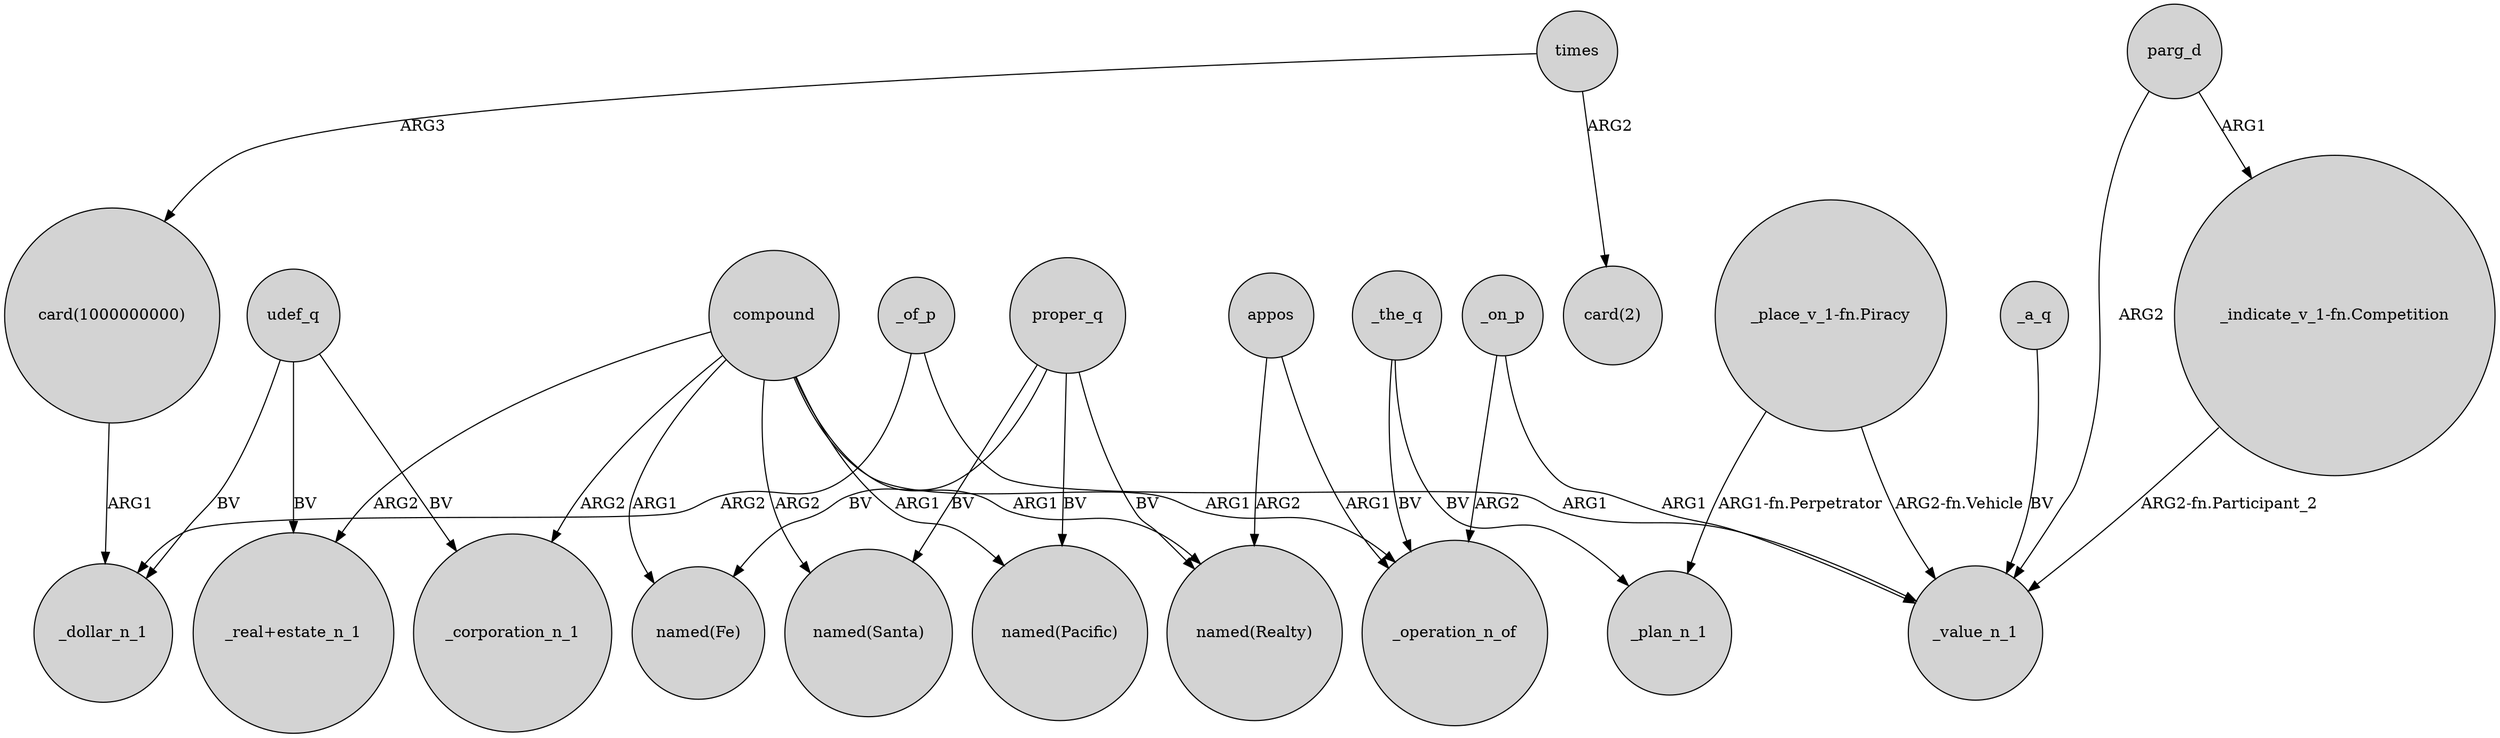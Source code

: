 digraph {
	node [shape=circle style=filled]
	"card(1000000000)" -> _dollar_n_1 [label=ARG1]
	"_indicate_v_1-fn.Competition" -> _value_n_1 [label="ARG2-fn.Participant_2"]
	"_place_v_1-fn.Piracy" -> _plan_n_1 [label="ARG1-fn.Perpetrator"]
	_on_p -> _value_n_1 [label=ARG1]
	parg_d -> _value_n_1 [label=ARG2]
	proper_q -> "named(Fe)" [label=BV]
	appos -> "named(Realty)" [label=ARG2]
	_on_p -> _operation_n_of [label=ARG2]
	parg_d -> "_indicate_v_1-fn.Competition" [label=ARG1]
	"_place_v_1-fn.Piracy" -> _value_n_1 [label="ARG2-fn.Vehicle"]
	compound -> _operation_n_of [label=ARG1]
	compound -> "_real+estate_n_1" [label=ARG2]
	_the_q -> _operation_n_of [label=BV]
	times -> "card(1000000000)" [label=ARG3]
	compound -> "named(Santa)" [label=ARG2]
	proper_q -> "named(Realty)" [label=BV]
	compound -> "named(Pacific)" [label=ARG1]
	_a_q -> _value_n_1 [label=BV]
	udef_q -> _dollar_n_1 [label=BV]
	_of_p -> _value_n_1 [label=ARG1]
	compound -> "named(Fe)" [label=ARG1]
	proper_q -> "named(Pacific)" [label=BV]
	appos -> _operation_n_of [label=ARG1]
	compound -> _corporation_n_1 [label=ARG2]
	udef_q -> _corporation_n_1 [label=BV]
	proper_q -> "named(Santa)" [label=BV]
	_the_q -> _plan_n_1 [label=BV]
	_of_p -> _dollar_n_1 [label=ARG2]
	udef_q -> "_real+estate_n_1" [label=BV]
	compound -> "named(Realty)" [label=ARG1]
	times -> "card(2)" [label=ARG2]
}
